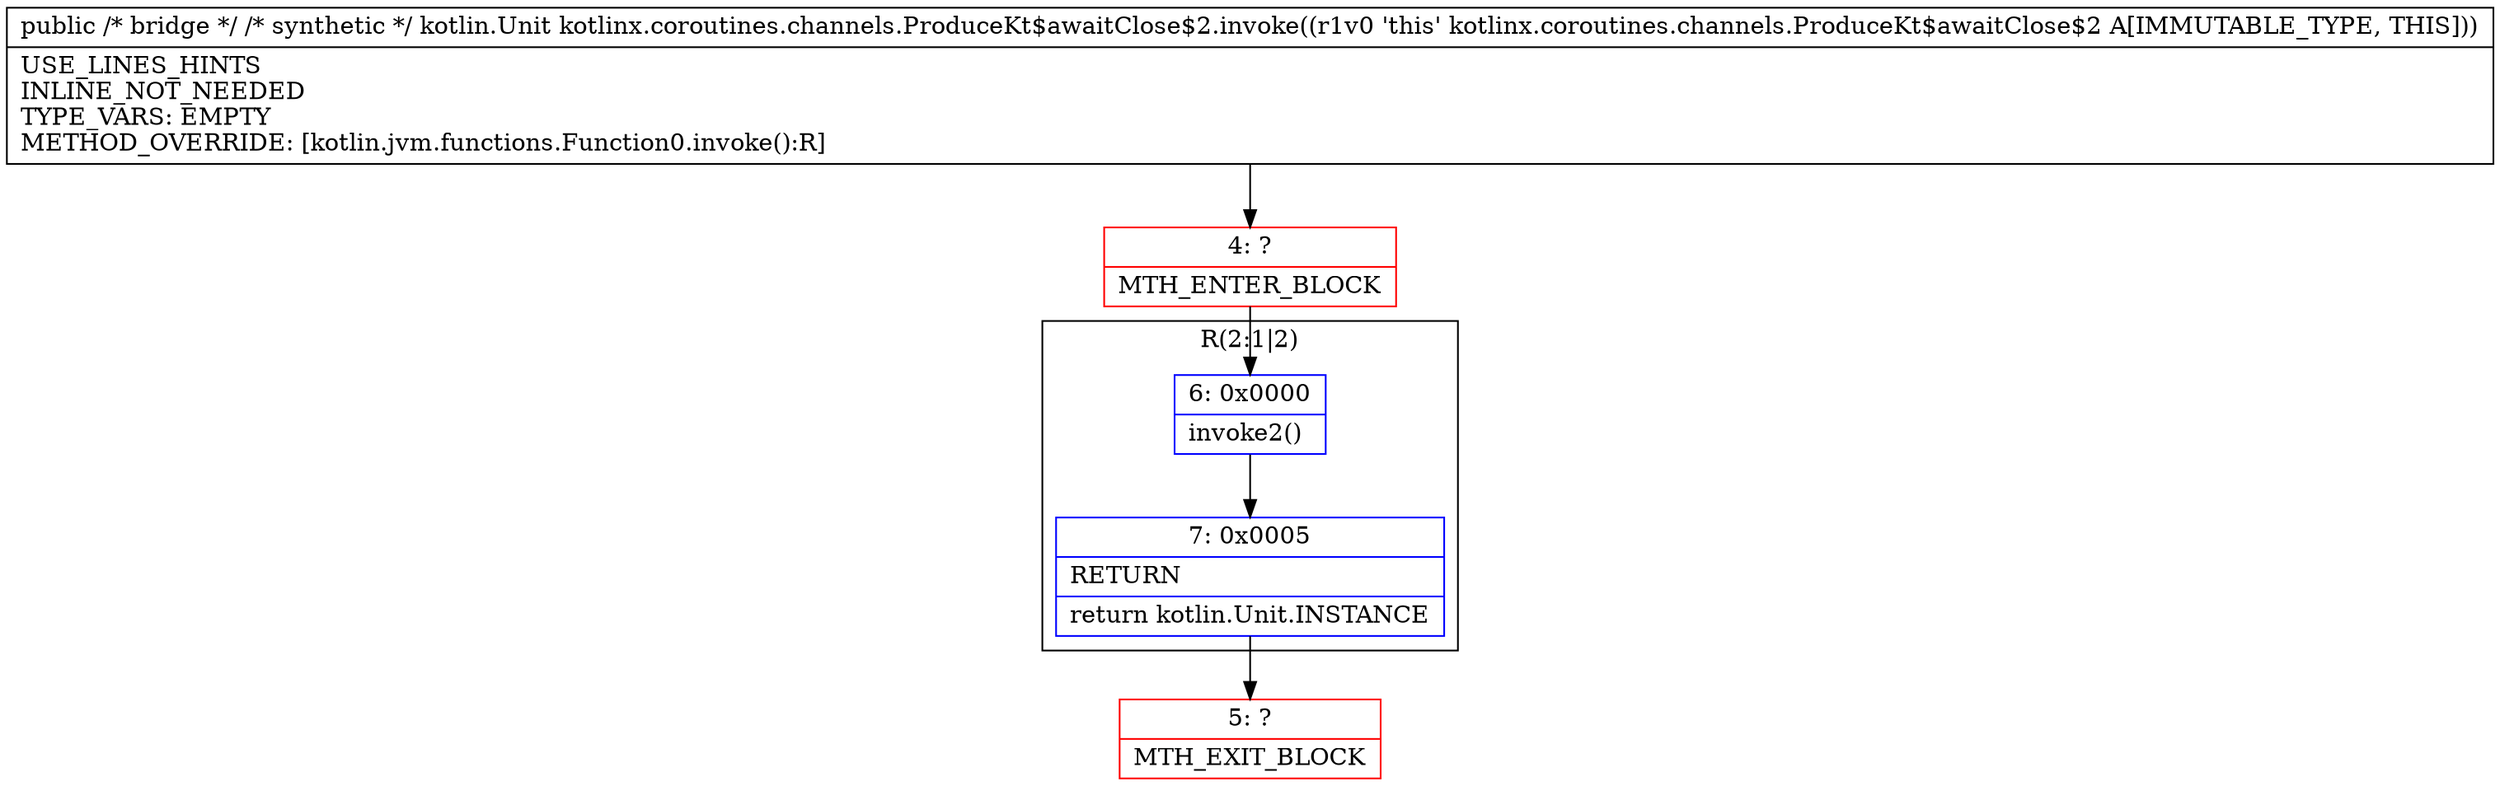 digraph "CFG forkotlinx.coroutines.channels.ProduceKt$awaitClose$2.invoke()Ljava\/lang\/Object;" {
subgraph cluster_Region_1860259331 {
label = "R(2:1|2)";
node [shape=record,color=blue];
Node_6 [shape=record,label="{6\:\ 0x0000|invoke2()\l}"];
Node_7 [shape=record,label="{7\:\ 0x0005|RETURN\l|return kotlin.Unit.INSTANCE\l}"];
}
Node_4 [shape=record,color=red,label="{4\:\ ?|MTH_ENTER_BLOCK\l}"];
Node_5 [shape=record,color=red,label="{5\:\ ?|MTH_EXIT_BLOCK\l}"];
MethodNode[shape=record,label="{public \/* bridge *\/ \/* synthetic *\/ kotlin.Unit kotlinx.coroutines.channels.ProduceKt$awaitClose$2.invoke((r1v0 'this' kotlinx.coroutines.channels.ProduceKt$awaitClose$2 A[IMMUTABLE_TYPE, THIS]))  | USE_LINES_HINTS\lINLINE_NOT_NEEDED\lTYPE_VARS: EMPTY\lMETHOD_OVERRIDE: [kotlin.jvm.functions.Function0.invoke():R]\l}"];
MethodNode -> Node_4;Node_6 -> Node_7;
Node_7 -> Node_5;
Node_4 -> Node_6;
}

